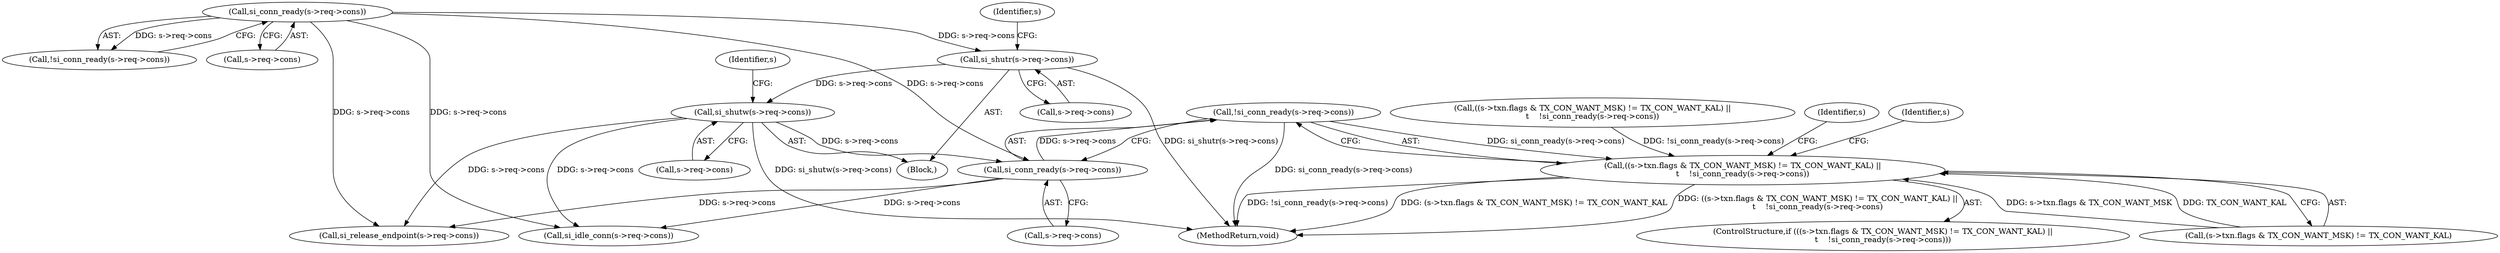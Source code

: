 digraph "0_haproxy_b4d05093bc89f71377230228007e69a1434c1a0c@API" {
"1000580" [label="(Call,!si_conn_ready(s->req->cons))"];
"1000581" [label="(Call,si_conn_ready(s->req->cons))"];
"1000163" [label="(Call,si_shutw(s->req->cons))"];
"1000157" [label="(Call,si_shutr(s->req->cons))"];
"1000139" [label="(Call,si_conn_ready(s->req->cons))"];
"1000570" [label="(Call,((s->txn.flags & TX_CON_WANT_MSK) != TX_CON_WANT_KAL) ||\n\t    !si_conn_ready(s->req->cons))"];
"1000164" [label="(Call,s->req->cons)"];
"1000598" [label="(Identifier,s)"];
"1000163" [label="(Call,si_shutw(s->req->cons))"];
"1000569" [label="(ControlStructure,if (((s->txn.flags & TX_CON_WANT_MSK) != TX_CON_WANT_KAL) ||\n\t    !si_conn_ready(s->req->cons)))"];
"1000138" [label="(Call,!si_conn_ready(s->req->cons))"];
"1000591" [label="(Identifier,s)"];
"1000140" [label="(Call,s->req->cons)"];
"1000580" [label="(Call,!si_conn_ready(s->req->cons))"];
"1000158" [label="(Call,s->req->cons)"];
"1000172" [label="(Identifier,s)"];
"1000166" [label="(Identifier,s)"];
"1000581" [label="(Call,si_conn_ready(s->req->cons))"];
"1000145" [label="(Block,)"];
"1000588" [label="(Call,si_release_endpoint(s->req->cons))"];
"1000582" [label="(Call,s->req->cons)"];
"1000157" [label="(Call,si_shutr(s->req->cons))"];
"1000899" [label="(MethodReturn,void)"];
"1000570" [label="(Call,((s->txn.flags & TX_CON_WANT_MSK) != TX_CON_WANT_KAL) ||\n\t    !si_conn_ready(s->req->cons))"];
"1000139" [label="(Call,si_conn_ready(s->req->cons))"];
"1000875" [label="(Call,si_idle_conn(s->req->cons))"];
"1000128" [label="(Call,((s->txn.flags & TX_CON_WANT_MSK) != TX_CON_WANT_KAL) ||\n\t    !si_conn_ready(s->req->cons))"];
"1000571" [label="(Call,(s->txn.flags & TX_CON_WANT_MSK) != TX_CON_WANT_KAL)"];
"1000580" -> "1000570"  [label="AST: "];
"1000580" -> "1000581"  [label="CFG: "];
"1000581" -> "1000580"  [label="AST: "];
"1000570" -> "1000580"  [label="CFG: "];
"1000580" -> "1000899"  [label="DDG: si_conn_ready(s->req->cons)"];
"1000580" -> "1000570"  [label="DDG: si_conn_ready(s->req->cons)"];
"1000581" -> "1000580"  [label="DDG: s->req->cons"];
"1000581" -> "1000582"  [label="CFG: "];
"1000582" -> "1000581"  [label="AST: "];
"1000163" -> "1000581"  [label="DDG: s->req->cons"];
"1000139" -> "1000581"  [label="DDG: s->req->cons"];
"1000581" -> "1000588"  [label="DDG: s->req->cons"];
"1000581" -> "1000875"  [label="DDG: s->req->cons"];
"1000163" -> "1000145"  [label="AST: "];
"1000163" -> "1000164"  [label="CFG: "];
"1000164" -> "1000163"  [label="AST: "];
"1000172" -> "1000163"  [label="CFG: "];
"1000163" -> "1000899"  [label="DDG: si_shutw(s->req->cons)"];
"1000157" -> "1000163"  [label="DDG: s->req->cons"];
"1000163" -> "1000588"  [label="DDG: s->req->cons"];
"1000163" -> "1000875"  [label="DDG: s->req->cons"];
"1000157" -> "1000145"  [label="AST: "];
"1000157" -> "1000158"  [label="CFG: "];
"1000158" -> "1000157"  [label="AST: "];
"1000166" -> "1000157"  [label="CFG: "];
"1000157" -> "1000899"  [label="DDG: si_shutr(s->req->cons)"];
"1000139" -> "1000157"  [label="DDG: s->req->cons"];
"1000139" -> "1000138"  [label="AST: "];
"1000139" -> "1000140"  [label="CFG: "];
"1000140" -> "1000139"  [label="AST: "];
"1000138" -> "1000139"  [label="CFG: "];
"1000139" -> "1000138"  [label="DDG: s->req->cons"];
"1000139" -> "1000588"  [label="DDG: s->req->cons"];
"1000139" -> "1000875"  [label="DDG: s->req->cons"];
"1000570" -> "1000569"  [label="AST: "];
"1000570" -> "1000571"  [label="CFG: "];
"1000571" -> "1000570"  [label="AST: "];
"1000591" -> "1000570"  [label="CFG: "];
"1000598" -> "1000570"  [label="CFG: "];
"1000570" -> "1000899"  [label="DDG: !si_conn_ready(s->req->cons)"];
"1000570" -> "1000899"  [label="DDG: (s->txn.flags & TX_CON_WANT_MSK) != TX_CON_WANT_KAL"];
"1000570" -> "1000899"  [label="DDG: ((s->txn.flags & TX_CON_WANT_MSK) != TX_CON_WANT_KAL) ||\n\t    !si_conn_ready(s->req->cons)"];
"1000571" -> "1000570"  [label="DDG: s->txn.flags & TX_CON_WANT_MSK"];
"1000571" -> "1000570"  [label="DDG: TX_CON_WANT_KAL"];
"1000128" -> "1000570"  [label="DDG: !si_conn_ready(s->req->cons)"];
}
